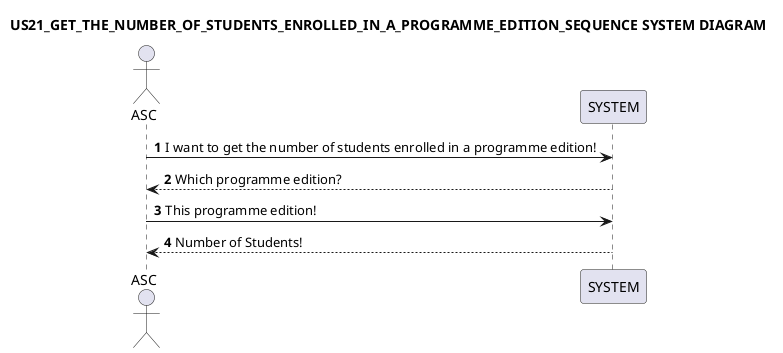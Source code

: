 @startuml
title: US21_GET_THE_NUMBER_OF_STUDENTS_ENROLLED_IN_A_PROGRAMME_EDITION_SEQUENCE SYSTEM DIAGRAM
autonumber

actor ASC
participant SYSTEM
ASC -> SYSTEM:  I want to get the number of students enrolled in a programme edition!
SYSTEM --> ASC -- : Which programme edition?
ASC -> SYSTEM: This programme edition!
SYSTEM --> ASC -- : Number of Students!

@enduml